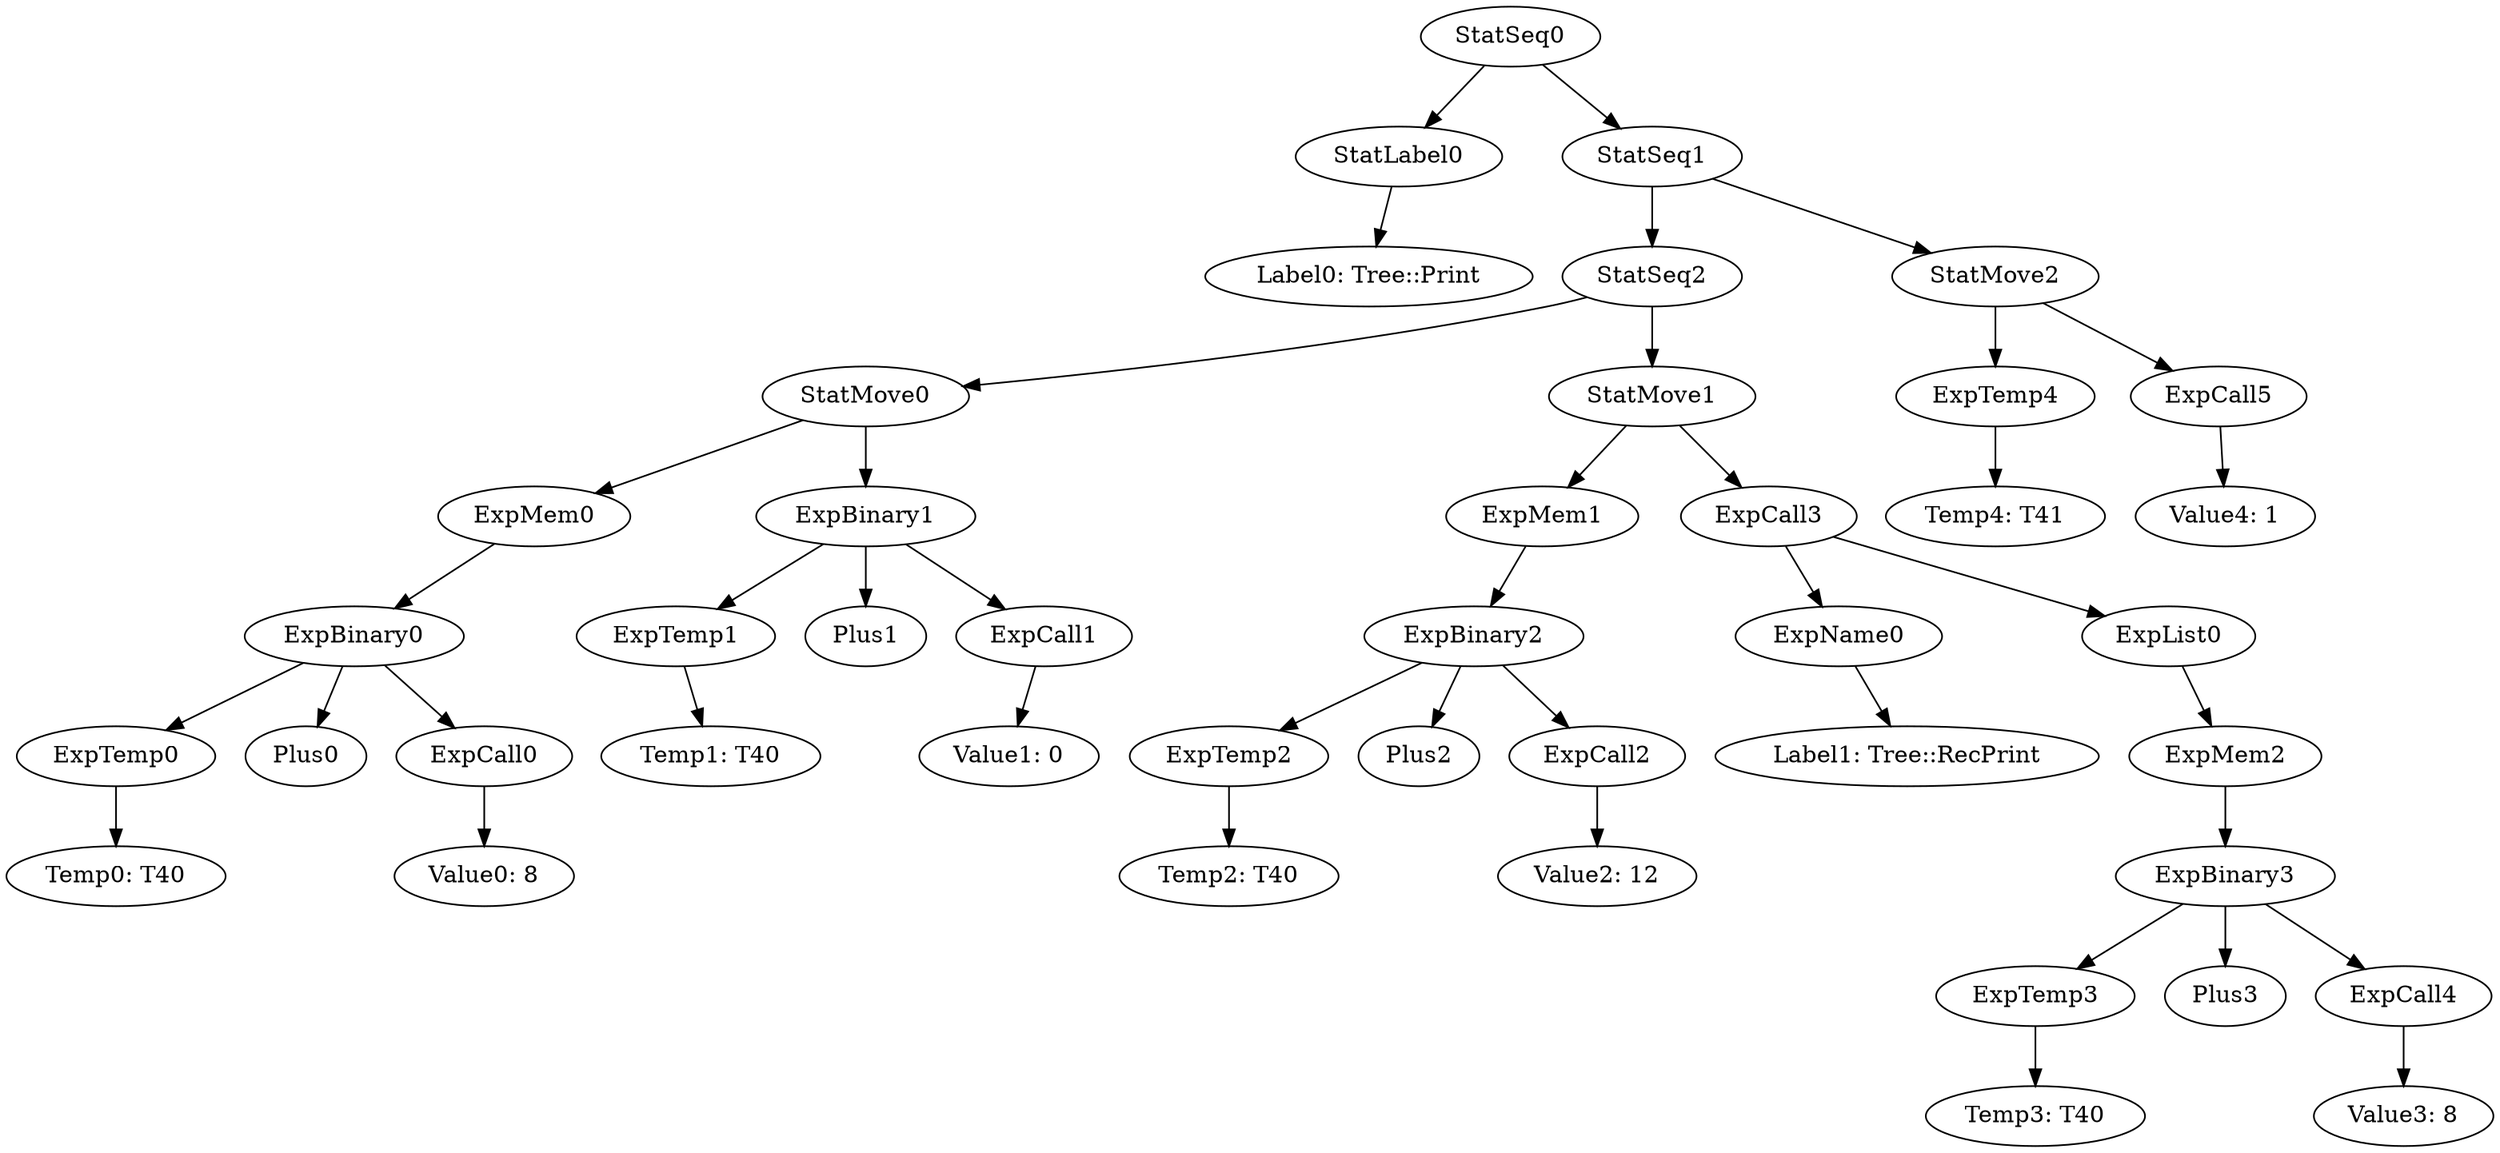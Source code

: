 digraph {
	ordering = out;
	StatMove2 -> ExpTemp4;
	StatMove2 -> ExpCall5;
	ExpTemp4 -> "Temp4: T41";
	StatSeq1 -> StatSeq2;
	StatSeq1 -> StatMove2;
	ExpList0 -> ExpMem2;
	ExpBinary1 -> ExpTemp1;
	ExpBinary1 -> Plus1;
	ExpBinary1 -> ExpCall1;
	ExpMem0 -> ExpBinary0;
	ExpBinary2 -> ExpTemp2;
	ExpBinary2 -> Plus2;
	ExpBinary2 -> ExpCall2;
	StatLabel0 -> "Label0: Tree::Print";
	ExpTemp1 -> "Temp1: T40";
	ExpCall3 -> ExpName0;
	ExpCall3 -> ExpList0;
	StatSeq0 -> StatLabel0;
	StatSeq0 -> StatSeq1;
	ExpTemp3 -> "Temp3: T40";
	ExpTemp0 -> "Temp0: T40";
	ExpBinary3 -> ExpTemp3;
	ExpBinary3 -> Plus3;
	ExpBinary3 -> ExpCall4;
	ExpCall0 -> "Value0: 8";
	ExpMem2 -> ExpBinary3;
	ExpCall1 -> "Value1: 0";
	StatMove0 -> ExpMem0;
	StatMove0 -> ExpBinary1;
	ExpCall2 -> "Value2: 12";
	ExpBinary0 -> ExpTemp0;
	ExpBinary0 -> Plus0;
	ExpBinary0 -> ExpCall0;
	StatSeq2 -> StatMove0;
	StatSeq2 -> StatMove1;
	ExpTemp2 -> "Temp2: T40";
	ExpMem1 -> ExpBinary2;
	StatMove1 -> ExpMem1;
	StatMove1 -> ExpCall3;
	ExpName0 -> "Label1: Tree::RecPrint";
	ExpCall5 -> "Value4: 1";
	ExpCall4 -> "Value3: 8";
}

